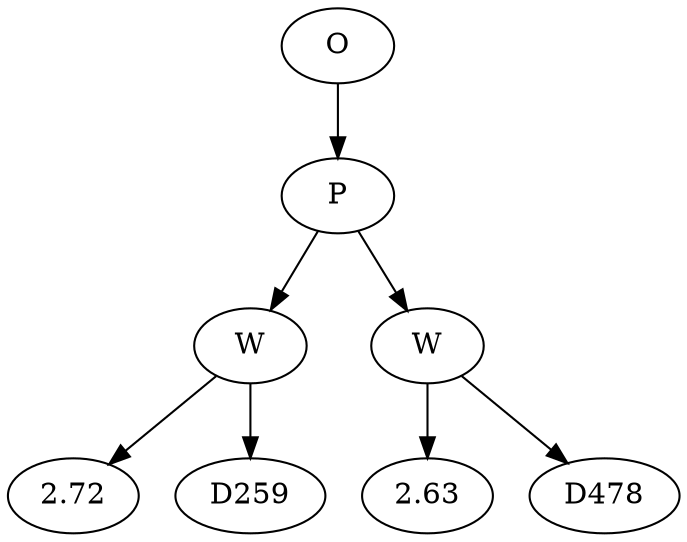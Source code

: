 // Tree
digraph {
	16340814 [label=O]
	16340815 [label=P]
	16340814 -> 16340815
	16340816 [label=W]
	16340815 -> 16340816
	16340817 [label=2.72]
	16340816 -> 16340817
	16340818 [label=D259]
	16340816 -> 16340818
	16340819 [label=W]
	16340815 -> 16340819
	16340820 [label=2.63]
	16340819 -> 16340820
	16340821 [label=D478]
	16340819 -> 16340821
}
